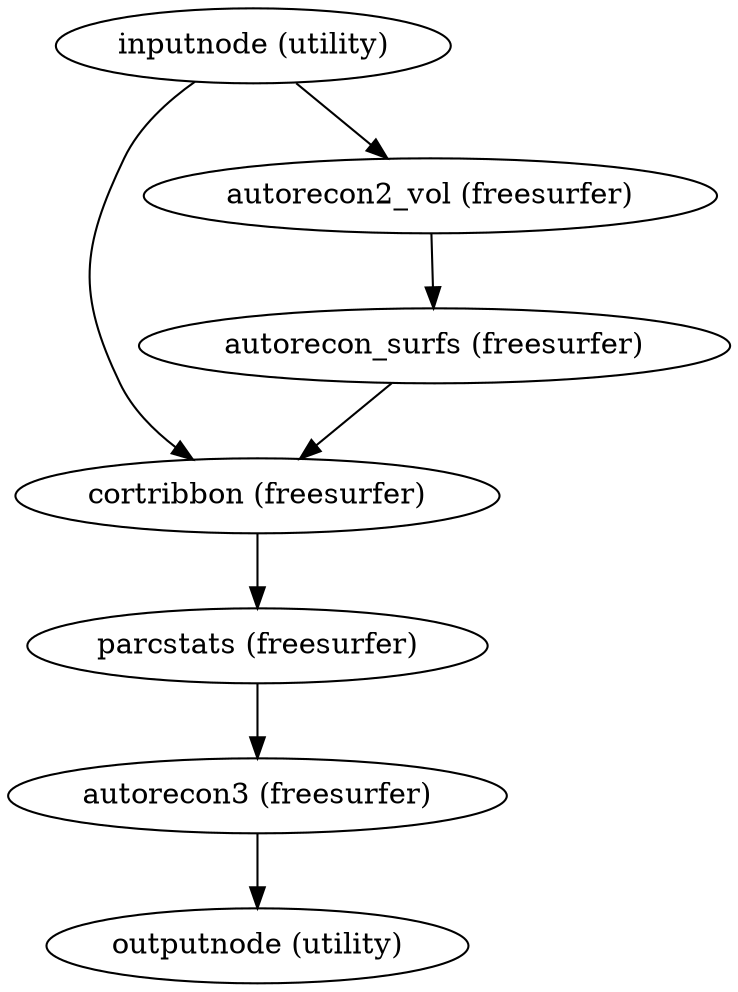 strict digraph  {
"inputnode (utility)";
"cortribbon (freesurfer)";
"autorecon2_vol (freesurfer)";
"parcstats (freesurfer)";
"autorecon_surfs (freesurfer)";
"autorecon3 (freesurfer)";
"outputnode (utility)";
"inputnode (utility)" -> "cortribbon (freesurfer)";
"inputnode (utility)" -> "autorecon2_vol (freesurfer)";
"cortribbon (freesurfer)" -> "parcstats (freesurfer)";
"autorecon2_vol (freesurfer)" -> "autorecon_surfs (freesurfer)";
"parcstats (freesurfer)" -> "autorecon3 (freesurfer)";
"autorecon_surfs (freesurfer)" -> "cortribbon (freesurfer)";
"autorecon3 (freesurfer)" -> "outputnode (utility)";
}
